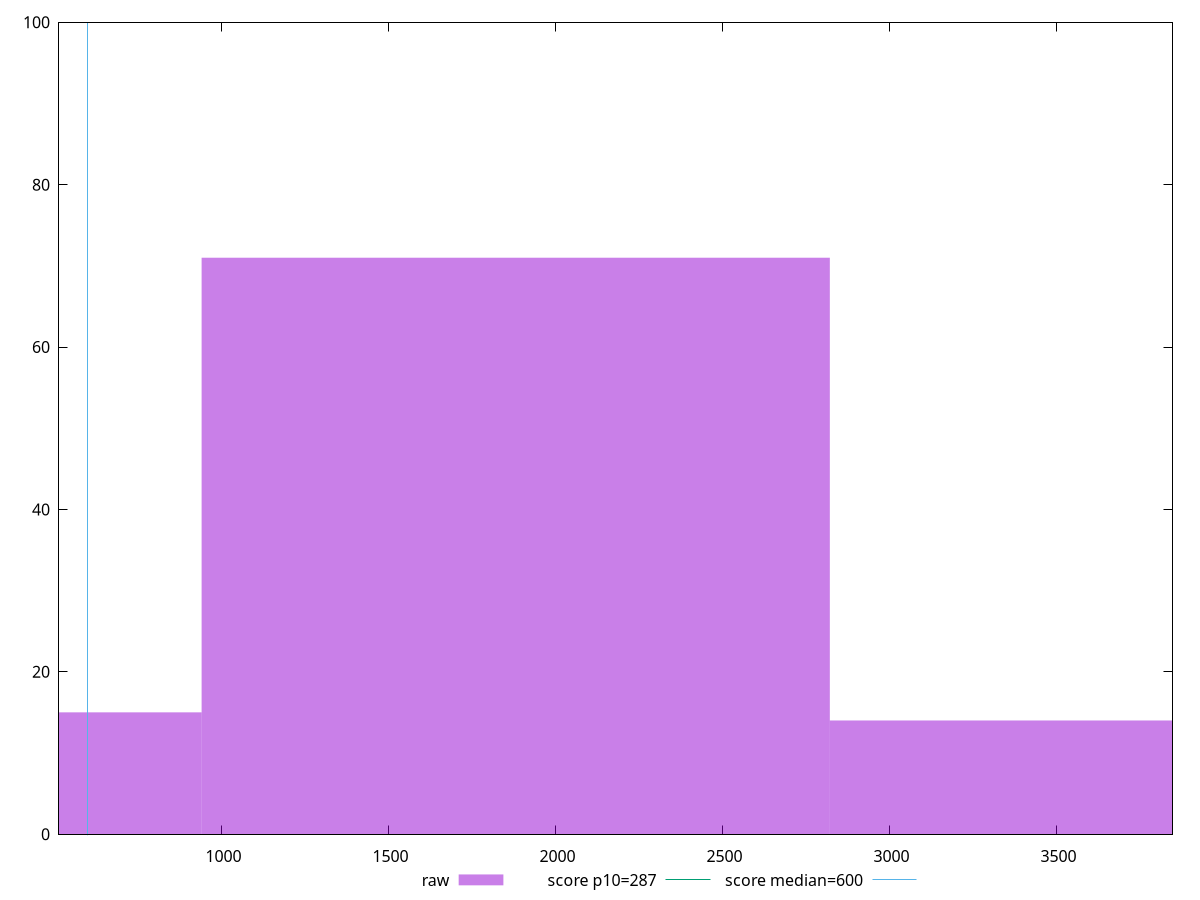 reset

$raw <<EOF
1880.8553336302568 71
0 15
3761.7106672605137 14
EOF

set key outside below
set boxwidth 1880.8553336302568
set xrange [513.5000000000009:3847.209500000004]
set yrange [0:100]
set trange [0:100]
set style fill transparent solid 0.5 noborder

set parametric
set terminal svg size 640, 490 enhanced background rgb 'white'
set output "report_00015_2021-02-09T16-11-33.973Z/total-blocking-time/samples/pages/raw/histogram.svg"

plot $raw title "raw" with boxes, \
     287,t title "score p10=287", \
     600,t title "score median=600"

reset

